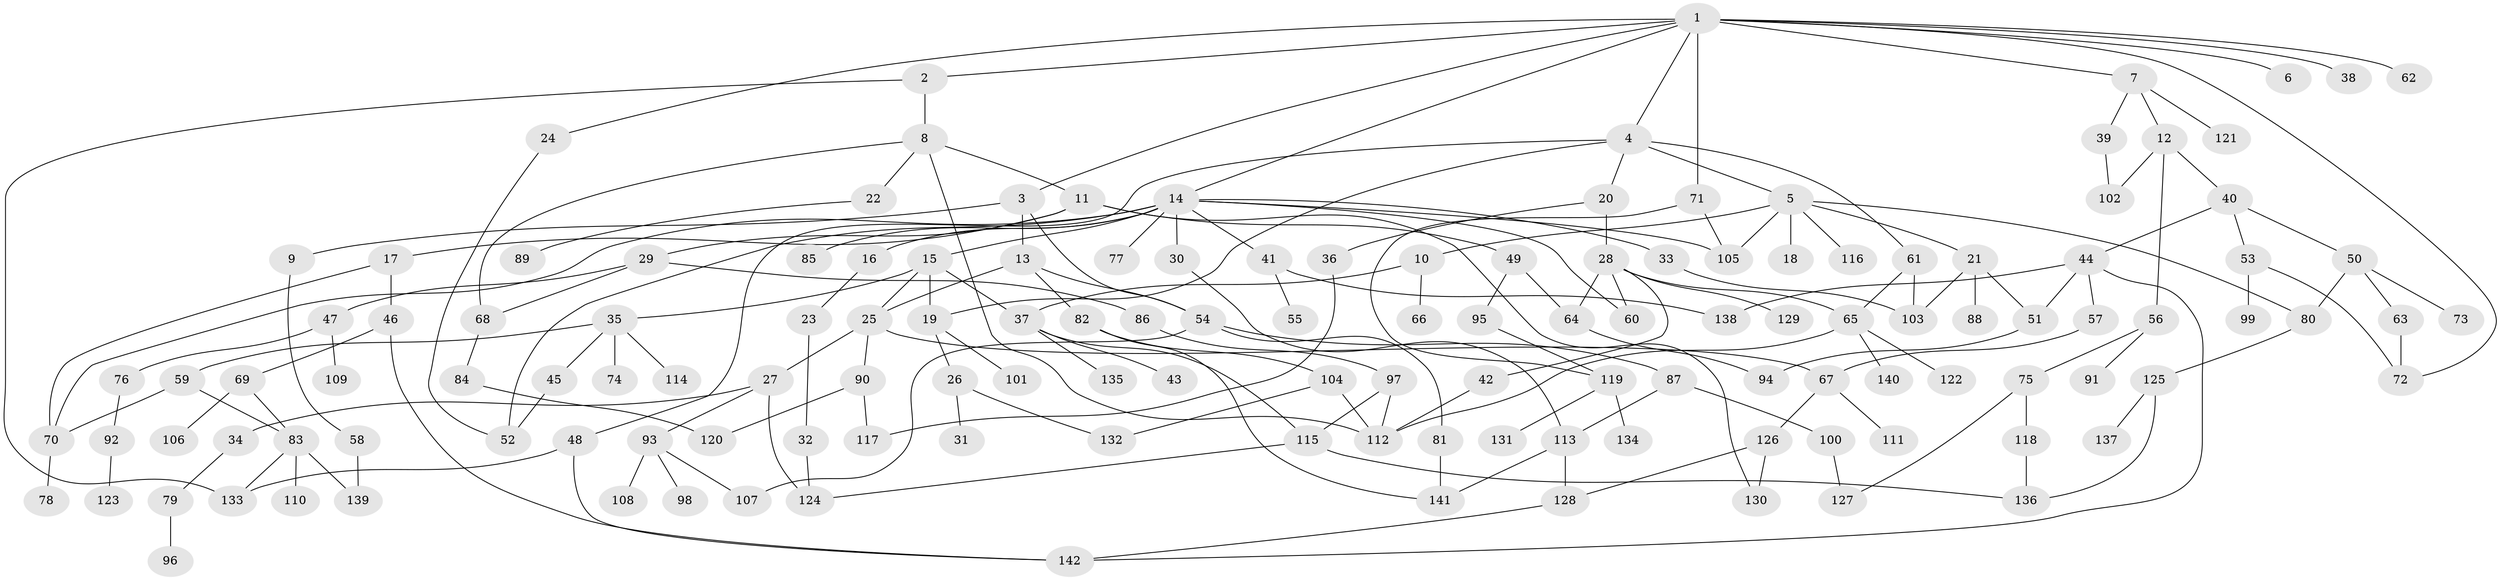 // Generated by graph-tools (version 1.1) at 2025/10/02/27/25 16:10:54]
// undirected, 142 vertices, 192 edges
graph export_dot {
graph [start="1"]
  node [color=gray90,style=filled];
  1;
  2;
  3;
  4;
  5;
  6;
  7;
  8;
  9;
  10;
  11;
  12;
  13;
  14;
  15;
  16;
  17;
  18;
  19;
  20;
  21;
  22;
  23;
  24;
  25;
  26;
  27;
  28;
  29;
  30;
  31;
  32;
  33;
  34;
  35;
  36;
  37;
  38;
  39;
  40;
  41;
  42;
  43;
  44;
  45;
  46;
  47;
  48;
  49;
  50;
  51;
  52;
  53;
  54;
  55;
  56;
  57;
  58;
  59;
  60;
  61;
  62;
  63;
  64;
  65;
  66;
  67;
  68;
  69;
  70;
  71;
  72;
  73;
  74;
  75;
  76;
  77;
  78;
  79;
  80;
  81;
  82;
  83;
  84;
  85;
  86;
  87;
  88;
  89;
  90;
  91;
  92;
  93;
  94;
  95;
  96;
  97;
  98;
  99;
  100;
  101;
  102;
  103;
  104;
  105;
  106;
  107;
  108;
  109;
  110;
  111;
  112;
  113;
  114;
  115;
  116;
  117;
  118;
  119;
  120;
  121;
  122;
  123;
  124;
  125;
  126;
  127;
  128;
  129;
  130;
  131;
  132;
  133;
  134;
  135;
  136;
  137;
  138;
  139;
  140;
  141;
  142;
  1 -- 2;
  1 -- 3;
  1 -- 4;
  1 -- 6;
  1 -- 7;
  1 -- 14;
  1 -- 24;
  1 -- 38;
  1 -- 62;
  1 -- 71;
  1 -- 72;
  2 -- 8;
  2 -- 133;
  3 -- 9;
  3 -- 13;
  3 -- 54;
  4 -- 5;
  4 -- 19;
  4 -- 20;
  4 -- 48;
  4 -- 61;
  5 -- 10;
  5 -- 18;
  5 -- 21;
  5 -- 105;
  5 -- 116;
  5 -- 80;
  7 -- 12;
  7 -- 39;
  7 -- 121;
  8 -- 11;
  8 -- 22;
  8 -- 68;
  8 -- 112;
  9 -- 58;
  10 -- 37;
  10 -- 66;
  11 -- 17;
  11 -- 29;
  11 -- 49;
  11 -- 130;
  12 -- 40;
  12 -- 56;
  12 -- 102;
  13 -- 25;
  13 -- 54;
  13 -- 82;
  14 -- 15;
  14 -- 16;
  14 -- 30;
  14 -- 33;
  14 -- 41;
  14 -- 52;
  14 -- 70;
  14 -- 77;
  14 -- 85;
  14 -- 105;
  14 -- 60;
  15 -- 35;
  15 -- 19;
  15 -- 25;
  15 -- 37;
  16 -- 23;
  17 -- 46;
  17 -- 70;
  19 -- 26;
  19 -- 101;
  20 -- 28;
  20 -- 36;
  21 -- 51;
  21 -- 88;
  21 -- 103;
  22 -- 89;
  23 -- 32;
  24 -- 52;
  25 -- 27;
  25 -- 67;
  25 -- 90;
  26 -- 31;
  26 -- 132;
  27 -- 34;
  27 -- 93;
  27 -- 124;
  28 -- 42;
  28 -- 60;
  28 -- 65;
  28 -- 129;
  28 -- 64;
  29 -- 47;
  29 -- 86;
  29 -- 68;
  30 -- 113;
  32 -- 124;
  33 -- 103;
  34 -- 79;
  35 -- 45;
  35 -- 59;
  35 -- 74;
  35 -- 114;
  36 -- 117;
  37 -- 43;
  37 -- 115;
  37 -- 135;
  39 -- 102;
  40 -- 44;
  40 -- 50;
  40 -- 53;
  41 -- 55;
  41 -- 138;
  42 -- 112;
  44 -- 57;
  44 -- 142;
  44 -- 51;
  44 -- 138;
  45 -- 52;
  46 -- 69;
  46 -- 142;
  47 -- 76;
  47 -- 109;
  48 -- 133;
  48 -- 142;
  49 -- 64;
  49 -- 95;
  50 -- 63;
  50 -- 73;
  50 -- 80;
  51 -- 94;
  53 -- 99;
  53 -- 72;
  54 -- 81;
  54 -- 87;
  54 -- 107;
  56 -- 75;
  56 -- 91;
  57 -- 67;
  58 -- 139;
  59 -- 83;
  59 -- 70;
  61 -- 103;
  61 -- 65;
  63 -- 72;
  64 -- 94;
  65 -- 112;
  65 -- 122;
  65 -- 140;
  67 -- 111;
  67 -- 126;
  68 -- 84;
  69 -- 106;
  69 -- 83;
  70 -- 78;
  71 -- 119;
  71 -- 105;
  75 -- 118;
  75 -- 127;
  76 -- 92;
  79 -- 96;
  80 -- 125;
  81 -- 141;
  82 -- 104;
  82 -- 141;
  83 -- 110;
  83 -- 139;
  83 -- 133;
  84 -- 120;
  86 -- 97;
  87 -- 100;
  87 -- 113;
  90 -- 120;
  90 -- 117;
  92 -- 123;
  93 -- 98;
  93 -- 108;
  93 -- 107;
  95 -- 119;
  97 -- 112;
  97 -- 115;
  100 -- 127;
  104 -- 132;
  104 -- 112;
  113 -- 141;
  113 -- 128;
  115 -- 124;
  115 -- 136;
  118 -- 136;
  119 -- 131;
  119 -- 134;
  125 -- 137;
  125 -- 136;
  126 -- 128;
  126 -- 130;
  128 -- 142;
}
